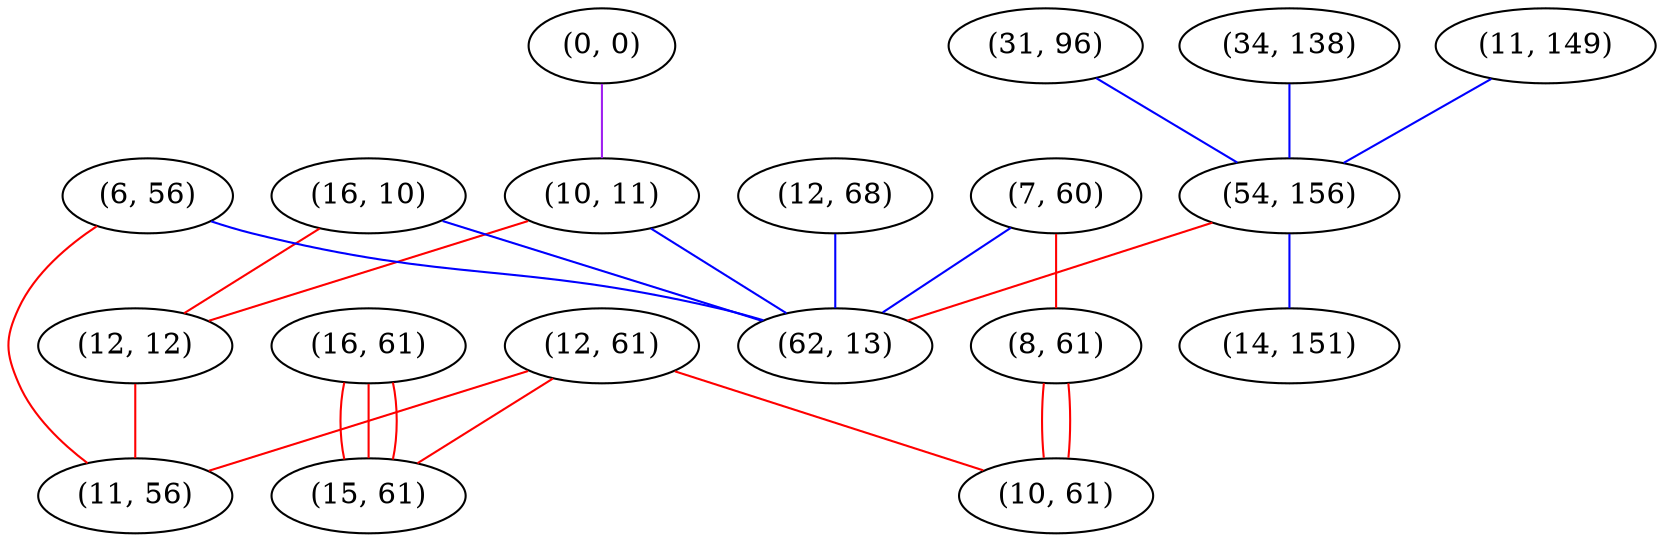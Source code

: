 graph "" {
"(0, 0)";
"(10, 11)";
"(16, 10)";
"(31, 96)";
"(7, 60)";
"(12, 12)";
"(16, 61)";
"(34, 138)";
"(12, 61)";
"(15, 61)";
"(8, 61)";
"(6, 56)";
"(11, 149)";
"(11, 56)";
"(54, 156)";
"(10, 61)";
"(14, 151)";
"(12, 68)";
"(62, 13)";
"(0, 0)" -- "(10, 11)"  [color=purple, key=0, weight=4];
"(10, 11)" -- "(12, 12)"  [color=red, key=0, weight=1];
"(10, 11)" -- "(62, 13)"  [color=blue, key=0, weight=3];
"(16, 10)" -- "(12, 12)"  [color=red, key=0, weight=1];
"(16, 10)" -- "(62, 13)"  [color=blue, key=0, weight=3];
"(31, 96)" -- "(54, 156)"  [color=blue, key=0, weight=3];
"(7, 60)" -- "(8, 61)"  [color=red, key=0, weight=1];
"(7, 60)" -- "(62, 13)"  [color=blue, key=0, weight=3];
"(12, 12)" -- "(11, 56)"  [color=red, key=0, weight=1];
"(16, 61)" -- "(15, 61)"  [color=red, key=0, weight=1];
"(16, 61)" -- "(15, 61)"  [color=red, key=1, weight=1];
"(16, 61)" -- "(15, 61)"  [color=red, key=2, weight=1];
"(34, 138)" -- "(54, 156)"  [color=blue, key=0, weight=3];
"(12, 61)" -- "(11, 56)"  [color=red, key=0, weight=1];
"(12, 61)" -- "(10, 61)"  [color=red, key=0, weight=1];
"(12, 61)" -- "(15, 61)"  [color=red, key=0, weight=1];
"(8, 61)" -- "(10, 61)"  [color=red, key=0, weight=1];
"(8, 61)" -- "(10, 61)"  [color=red, key=1, weight=1];
"(6, 56)" -- "(11, 56)"  [color=red, key=0, weight=1];
"(6, 56)" -- "(62, 13)"  [color=blue, key=0, weight=3];
"(11, 149)" -- "(54, 156)"  [color=blue, key=0, weight=3];
"(54, 156)" -- "(14, 151)"  [color=blue, key=0, weight=3];
"(54, 156)" -- "(62, 13)"  [color=red, key=0, weight=1];
"(12, 68)" -- "(62, 13)"  [color=blue, key=0, weight=3];
}

